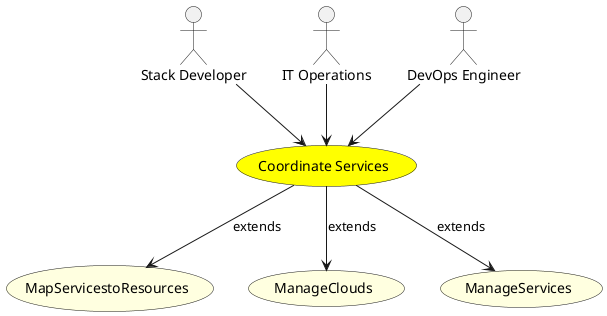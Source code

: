 @startuml


usecase "Coordinate Services" as CoordinateServices #yellow

Actor "Stack Developer" as StackDeveloper

StackDeveloper --> CoordinateServices

Actor "IT Operations" as ITOperations

ITOperations --> CoordinateServices

Actor "DevOps Engineer" as DevOpsEngineer

DevOpsEngineer --> CoordinateServices







usecase "MapServicestoResources" as MapServicestoResources #lightyellow

CoordinateServices --> MapServicestoResources : extends

usecase "ManageClouds" as ManageClouds #lightyellow

CoordinateServices --> ManageClouds : extends

usecase "ManageServices" as ManageServices #lightyellow

CoordinateServices --> ManageServices : extends





@enduml
